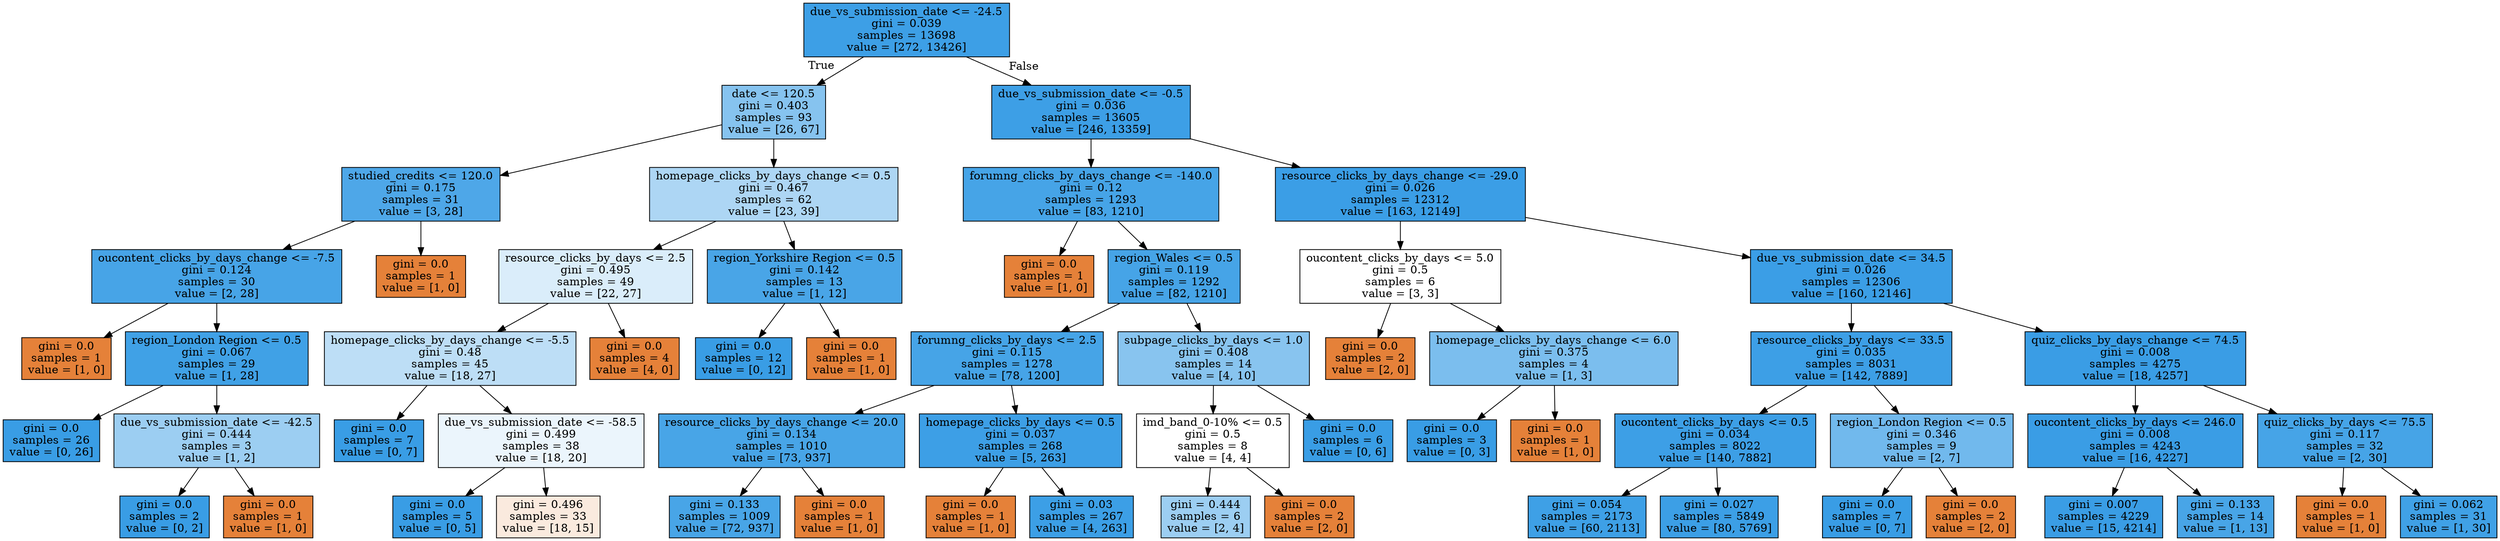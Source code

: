 digraph Tree {
node [shape=box, style="filled", color="black"] ;
0 [label="due_vs_submission_date <= -24.5\ngini = 0.039\nsamples = 13698\nvalue = [272, 13426]", fillcolor="#399de5fa"] ;
1 [label="date <= 120.5\ngini = 0.403\nsamples = 93\nvalue = [26, 67]", fillcolor="#399de59c"] ;
0 -> 1 [labeldistance=2.5, labelangle=45, headlabel="True"] ;
2 [label="studied_credits <= 120.0\ngini = 0.175\nsamples = 31\nvalue = [3, 28]", fillcolor="#399de5e4"] ;
1 -> 2 ;
3 [label="oucontent_clicks_by_days_change <= -7.5\ngini = 0.124\nsamples = 30\nvalue = [2, 28]", fillcolor="#399de5ed"] ;
2 -> 3 ;
4 [label="gini = 0.0\nsamples = 1\nvalue = [1, 0]", fillcolor="#e58139ff"] ;
3 -> 4 ;
5 [label="region_London Region <= 0.5\ngini = 0.067\nsamples = 29\nvalue = [1, 28]", fillcolor="#399de5f6"] ;
3 -> 5 ;
6 [label="gini = 0.0\nsamples = 26\nvalue = [0, 26]", fillcolor="#399de5ff"] ;
5 -> 6 ;
7 [label="due_vs_submission_date <= -42.5\ngini = 0.444\nsamples = 3\nvalue = [1, 2]", fillcolor="#399de57f"] ;
5 -> 7 ;
8 [label="gini = 0.0\nsamples = 2\nvalue = [0, 2]", fillcolor="#399de5ff"] ;
7 -> 8 ;
9 [label="gini = 0.0\nsamples = 1\nvalue = [1, 0]", fillcolor="#e58139ff"] ;
7 -> 9 ;
10 [label="gini = 0.0\nsamples = 1\nvalue = [1, 0]", fillcolor="#e58139ff"] ;
2 -> 10 ;
11 [label="homepage_clicks_by_days_change <= 0.5\ngini = 0.467\nsamples = 62\nvalue = [23, 39]", fillcolor="#399de569"] ;
1 -> 11 ;
12 [label="resource_clicks_by_days <= 2.5\ngini = 0.495\nsamples = 49\nvalue = [22, 27]", fillcolor="#399de52f"] ;
11 -> 12 ;
13 [label="homepage_clicks_by_days_change <= -5.5\ngini = 0.48\nsamples = 45\nvalue = [18, 27]", fillcolor="#399de555"] ;
12 -> 13 ;
14 [label="gini = 0.0\nsamples = 7\nvalue = [0, 7]", fillcolor="#399de5ff"] ;
13 -> 14 ;
15 [label="due_vs_submission_date <= -58.5\ngini = 0.499\nsamples = 38\nvalue = [18, 20]", fillcolor="#399de519"] ;
13 -> 15 ;
16 [label="gini = 0.0\nsamples = 5\nvalue = [0, 5]", fillcolor="#399de5ff"] ;
15 -> 16 ;
17 [label="gini = 0.496\nsamples = 33\nvalue = [18, 15]", fillcolor="#e581392a"] ;
15 -> 17 ;
18 [label="gini = 0.0\nsamples = 4\nvalue = [4, 0]", fillcolor="#e58139ff"] ;
12 -> 18 ;
19 [label="region_Yorkshire Region <= 0.5\ngini = 0.142\nsamples = 13\nvalue = [1, 12]", fillcolor="#399de5ea"] ;
11 -> 19 ;
20 [label="gini = 0.0\nsamples = 12\nvalue = [0, 12]", fillcolor="#399de5ff"] ;
19 -> 20 ;
21 [label="gini = 0.0\nsamples = 1\nvalue = [1, 0]", fillcolor="#e58139ff"] ;
19 -> 21 ;
22 [label="due_vs_submission_date <= -0.5\ngini = 0.036\nsamples = 13605\nvalue = [246, 13359]", fillcolor="#399de5fa"] ;
0 -> 22 [labeldistance=2.5, labelangle=-45, headlabel="False"] ;
23 [label="forumng_clicks_by_days_change <= -140.0\ngini = 0.12\nsamples = 1293\nvalue = [83, 1210]", fillcolor="#399de5ee"] ;
22 -> 23 ;
24 [label="gini = 0.0\nsamples = 1\nvalue = [1, 0]", fillcolor="#e58139ff"] ;
23 -> 24 ;
25 [label="region_Wales <= 0.5\ngini = 0.119\nsamples = 1292\nvalue = [82, 1210]", fillcolor="#399de5ee"] ;
23 -> 25 ;
26 [label="forumng_clicks_by_days <= 2.5\ngini = 0.115\nsamples = 1278\nvalue = [78, 1200]", fillcolor="#399de5ee"] ;
25 -> 26 ;
27 [label="resource_clicks_by_days_change <= 20.0\ngini = 0.134\nsamples = 1010\nvalue = [73, 937]", fillcolor="#399de5eb"] ;
26 -> 27 ;
28 [label="gini = 0.133\nsamples = 1009\nvalue = [72, 937]", fillcolor="#399de5eb"] ;
27 -> 28 ;
29 [label="gini = 0.0\nsamples = 1\nvalue = [1, 0]", fillcolor="#e58139ff"] ;
27 -> 29 ;
30 [label="homepage_clicks_by_days <= 0.5\ngini = 0.037\nsamples = 268\nvalue = [5, 263]", fillcolor="#399de5fa"] ;
26 -> 30 ;
31 [label="gini = 0.0\nsamples = 1\nvalue = [1, 0]", fillcolor="#e58139ff"] ;
30 -> 31 ;
32 [label="gini = 0.03\nsamples = 267\nvalue = [4, 263]", fillcolor="#399de5fb"] ;
30 -> 32 ;
33 [label="subpage_clicks_by_days <= 1.0\ngini = 0.408\nsamples = 14\nvalue = [4, 10]", fillcolor="#399de599"] ;
25 -> 33 ;
34 [label="imd_band_0-10% <= 0.5\ngini = 0.5\nsamples = 8\nvalue = [4, 4]", fillcolor="#e5813900"] ;
33 -> 34 ;
35 [label="gini = 0.444\nsamples = 6\nvalue = [2, 4]", fillcolor="#399de57f"] ;
34 -> 35 ;
36 [label="gini = 0.0\nsamples = 2\nvalue = [2, 0]", fillcolor="#e58139ff"] ;
34 -> 36 ;
37 [label="gini = 0.0\nsamples = 6\nvalue = [0, 6]", fillcolor="#399de5ff"] ;
33 -> 37 ;
38 [label="resource_clicks_by_days_change <= -29.0\ngini = 0.026\nsamples = 12312\nvalue = [163, 12149]", fillcolor="#399de5fc"] ;
22 -> 38 ;
39 [label="oucontent_clicks_by_days <= 5.0\ngini = 0.5\nsamples = 6\nvalue = [3, 3]", fillcolor="#e5813900"] ;
38 -> 39 ;
40 [label="gini = 0.0\nsamples = 2\nvalue = [2, 0]", fillcolor="#e58139ff"] ;
39 -> 40 ;
41 [label="homepage_clicks_by_days_change <= 6.0\ngini = 0.375\nsamples = 4\nvalue = [1, 3]", fillcolor="#399de5aa"] ;
39 -> 41 ;
42 [label="gini = 0.0\nsamples = 3\nvalue = [0, 3]", fillcolor="#399de5ff"] ;
41 -> 42 ;
43 [label="gini = 0.0\nsamples = 1\nvalue = [1, 0]", fillcolor="#e58139ff"] ;
41 -> 43 ;
44 [label="due_vs_submission_date <= 34.5\ngini = 0.026\nsamples = 12306\nvalue = [160, 12146]", fillcolor="#399de5fc"] ;
38 -> 44 ;
45 [label="resource_clicks_by_days <= 33.5\ngini = 0.035\nsamples = 8031\nvalue = [142, 7889]", fillcolor="#399de5fa"] ;
44 -> 45 ;
46 [label="oucontent_clicks_by_days <= 0.5\ngini = 0.034\nsamples = 8022\nvalue = [140, 7882]", fillcolor="#399de5fa"] ;
45 -> 46 ;
47 [label="gini = 0.054\nsamples = 2173\nvalue = [60, 2113]", fillcolor="#399de5f8"] ;
46 -> 47 ;
48 [label="gini = 0.027\nsamples = 5849\nvalue = [80, 5769]", fillcolor="#399de5fb"] ;
46 -> 48 ;
49 [label="region_London Region <= 0.5\ngini = 0.346\nsamples = 9\nvalue = [2, 7]", fillcolor="#399de5b6"] ;
45 -> 49 ;
50 [label="gini = 0.0\nsamples = 7\nvalue = [0, 7]", fillcolor="#399de5ff"] ;
49 -> 50 ;
51 [label="gini = 0.0\nsamples = 2\nvalue = [2, 0]", fillcolor="#e58139ff"] ;
49 -> 51 ;
52 [label="quiz_clicks_by_days_change <= 74.5\ngini = 0.008\nsamples = 4275\nvalue = [18, 4257]", fillcolor="#399de5fe"] ;
44 -> 52 ;
53 [label="oucontent_clicks_by_days <= 246.0\ngini = 0.008\nsamples = 4243\nvalue = [16, 4227]", fillcolor="#399de5fe"] ;
52 -> 53 ;
54 [label="gini = 0.007\nsamples = 4229\nvalue = [15, 4214]", fillcolor="#399de5fe"] ;
53 -> 54 ;
55 [label="gini = 0.133\nsamples = 14\nvalue = [1, 13]", fillcolor="#399de5eb"] ;
53 -> 55 ;
56 [label="quiz_clicks_by_days <= 75.5\ngini = 0.117\nsamples = 32\nvalue = [2, 30]", fillcolor="#399de5ee"] ;
52 -> 56 ;
57 [label="gini = 0.0\nsamples = 1\nvalue = [1, 0]", fillcolor="#e58139ff"] ;
56 -> 57 ;
58 [label="gini = 0.062\nsamples = 31\nvalue = [1, 30]", fillcolor="#399de5f6"] ;
56 -> 58 ;
}